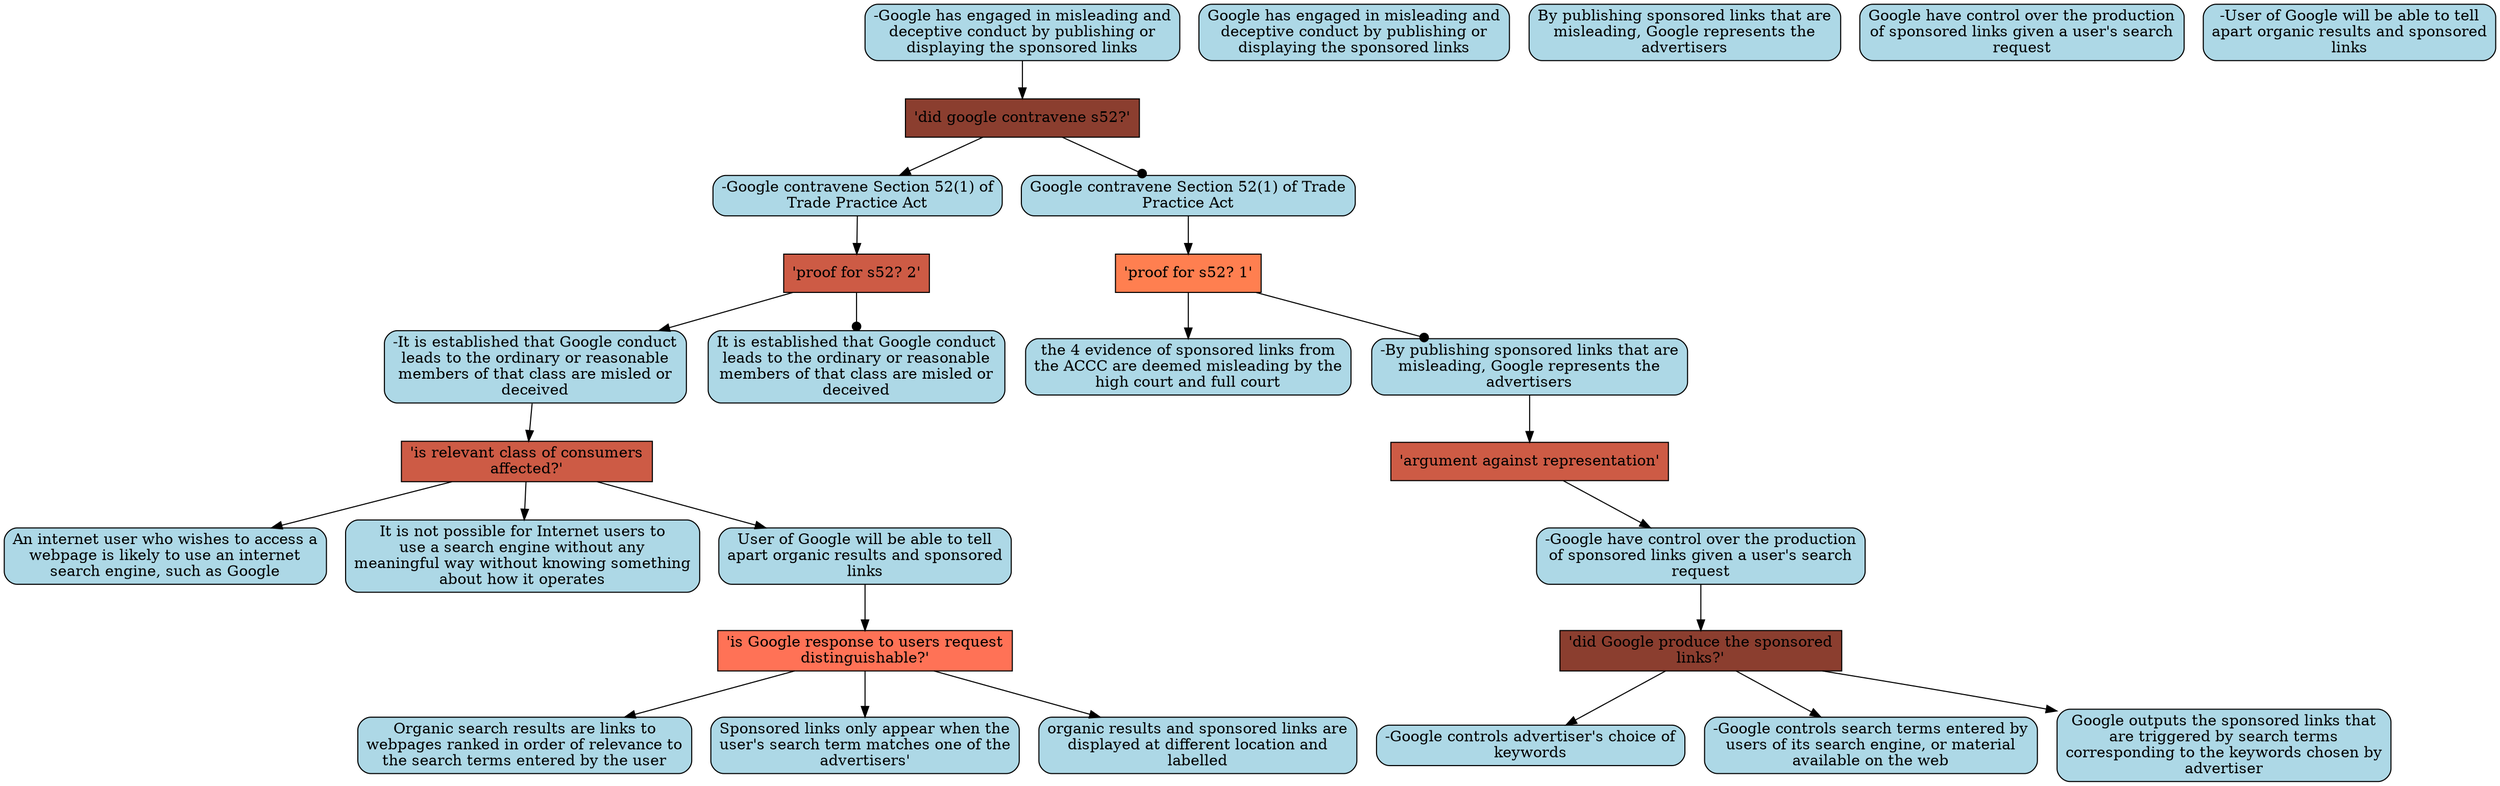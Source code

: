 digraph G{ 
"'did google contravene s52?'" [color="black", fillcolor="coral4",fixedsize=false, shape=box, style="filled"]; 
"-Google has engaged in misleading and\ndeceptive conduct by publishing or\ndisplaying the sponsored links" [color="black", fillcolor="lightblue", fixedsize=false,  shape="box", style="rounded,filled"]; 
"Google has engaged in misleading and\ndeceptive conduct by publishing or\ndisplaying the sponsored links" [color="black", fillcolor="lightblue", fixedsize=false,  shape="box", style="rounded,filled"]; 
"-Google contravene Section 52(1) of\nTrade Practice Act" [color="black", fillcolor="lightblue", fixedsize=false,  shape="box", style="rounded,filled"]; 
"Google contravene Section 52(1) of Trade\nPractice Act" [color="black", fillcolor="lightblue", fixedsize=false,  shape="box", style="rounded,filled"]; 
"'proof for s52? 1'" [color="black", fillcolor="coral",fixedsize=false, shape=box, style="filled"]; 
"the 4 evidence of sponsored links from\nthe ACCC are deemed misleading by the\nhigh court and full court" [color="black", fillcolor="lightblue", fixedsize=false,  shape="box", style="rounded,filled"]; 
"-By publishing sponsored links that are\nmisleading, Google represents the\nadvertisers" [color="black", fillcolor="lightblue", fixedsize=false,  shape="box", style="rounded,filled"]; 
"'argument against representation'" [color="black", fillcolor="coral3",fixedsize=false, shape=box, style="filled"]; 
"By publishing sponsored links that are\nmisleading, Google represents the\nadvertisers" [color="black", fillcolor="lightblue", fixedsize=false,  shape="box", style="rounded,filled"]; 
"-Google have control over the production\nof sponsored links given a user's search\nrequest" [color="black", fillcolor="lightblue", fixedsize=false,  shape="box", style="rounded,filled"]; 
"'did Google produce the sponsored\nlinks?'" [color="black", fillcolor="coral4",fixedsize=false, shape=box, style="filled"]; 
"Google have control over the production\nof sponsored links given a user's search\nrequest" [color="black", fillcolor="lightblue", fixedsize=false,  shape="box", style="rounded,filled"]; 
"-Google controls advertiser's choice of\nkeywords" [color="black", fillcolor="lightblue", fixedsize=false,  shape="box", style="rounded,filled"]; 
"-Google controls search terms entered by\nusers of its search engine, or material\navailable on the web" [color="black", fillcolor="lightblue", fixedsize=false,  shape="box", style="rounded,filled"]; 
"Google outputs the sponsored links that\nare triggered by search terms\ncorresponding to the keywords chosen by\nadvertiser" [color="black", fillcolor="lightblue", fixedsize=false,  shape="box", style="rounded,filled"]; 
"'proof for s52? 2'" [color="black", fillcolor="coral3",fixedsize=false, shape=box, style="filled"]; 
"-It is established that Google conduct\nleads to the ordinary or reasonable\nmembers of that class are misled or\ndeceived" [color="black", fillcolor="lightblue", fixedsize=false,  shape="box", style="rounded,filled"]; 
"It is established that Google conduct\nleads to the ordinary or reasonable\nmembers of that class are misled or\ndeceived" [color="black", fillcolor="lightblue", fixedsize=false,  shape="box", style="rounded,filled"]; 
"'is relevant class of consumers\naffected?'" [color="black", fillcolor="coral3",fixedsize=false, shape=box, style="filled"]; 
"An internet user who wishes to access a\nwebpage is likely to use an internet\nsearch engine, such as Google" [color="black", fillcolor="lightblue", fixedsize=false,  shape="box", style="rounded,filled"]; 
"It is not possible for Internet users to\nuse a search engine without any\nmeaningful way without knowing something\nabout how it operates" [color="black", fillcolor="lightblue", fixedsize=false,  shape="box", style="rounded,filled"]; 
"User of Google will be able to tell\napart organic results and sponsored\nlinks" [color="black", fillcolor="lightblue", fixedsize=false,  shape="box", style="rounded,filled"]; 
"'is Google response to users request\ndistinguishable?'" [color="black", fillcolor="coral1",fixedsize=false, shape=box, style="filled"]; 
"-User of Google will be able to tell\napart organic results and sponsored\nlinks" [color="black", fillcolor="lightblue", fixedsize=false,  shape="box", style="rounded,filled"]; 
"Organic search results are links to\nwebpages ranked in order of relevance to\nthe search terms entered by the user" [color="black", fillcolor="lightblue", fixedsize=false,  shape="box", style="rounded,filled"]; 
"Sponsored links only appear when the\nuser's search term matches one of the\nadvertisers'" [color="black", fillcolor="lightblue", fixedsize=false,  shape="box", style="rounded,filled"]; 
"organic results and sponsored links are\ndisplayed at different location and\nlabelled" [color="black", fillcolor="lightblue", fixedsize=false,  shape="box", style="rounded,filled"]; 
"-Google has engaged in misleading and\ndeceptive conduct by publishing or\ndisplaying the sponsored links" -> "'did google contravene s52?'" ; 
"'did google contravene s52?'" -> "-Google contravene Section 52(1) of\nTrade Practice Act" ; 
"'did google contravene s52?'" -> "Google contravene Section 52(1) of Trade\nPractice Act" [arrowhead=dot] ; 
"Google contravene Section 52(1) of Trade\nPractice Act" -> "'proof for s52? 1'" ; 
"'proof for s52? 1'" -> "the 4 evidence of sponsored links from\nthe ACCC are deemed misleading by the\nhigh court and full court" ; 
"'proof for s52? 1'" -> "-By publishing sponsored links that are\nmisleading, Google represents the\nadvertisers" [arrowhead=dot] ; 
"-By publishing sponsored links that are\nmisleading, Google represents the\nadvertisers" -> "'argument against representation'" ; 
"'argument against representation'" -> "-Google have control over the production\nof sponsored links given a user's search\nrequest" ; 
"-Google have control over the production\nof sponsored links given a user's search\nrequest" -> "'did Google produce the sponsored\nlinks?'" ; 
"'did Google produce the sponsored\nlinks?'" -> "-Google controls advertiser's choice of\nkeywords" ; 
"'did Google produce the sponsored\nlinks?'" -> "-Google controls search terms entered by\nusers of its search engine, or material\navailable on the web" ; 
"'did Google produce the sponsored\nlinks?'" -> "Google outputs the sponsored links that\nare triggered by search terms\ncorresponding to the keywords chosen by\nadvertiser" ; 
"-Google contravene Section 52(1) of\nTrade Practice Act" -> "'proof for s52? 2'" ; 
"'proof for s52? 2'" -> "-It is established that Google conduct\nleads to the ordinary or reasonable\nmembers of that class are misled or\ndeceived" ; 
"'proof for s52? 2'" -> "It is established that Google conduct\nleads to the ordinary or reasonable\nmembers of that class are misled or\ndeceived" [arrowhead=dot] ; 
"-It is established that Google conduct\nleads to the ordinary or reasonable\nmembers of that class are misled or\ndeceived" -> "'is relevant class of consumers\naffected?'" ; 
"'is relevant class of consumers\naffected?'" -> "An internet user who wishes to access a\nwebpage is likely to use an internet\nsearch engine, such as Google" ; 
"'is relevant class of consumers\naffected?'" -> "It is not possible for Internet users to\nuse a search engine without any\nmeaningful way without knowing something\nabout how it operates" ; 
"'is relevant class of consumers\naffected?'" -> "User of Google will be able to tell\napart organic results and sponsored\nlinks" ; 
"User of Google will be able to tell\napart organic results and sponsored\nlinks" -> "'is Google response to users request\ndistinguishable?'" ; 
"'is Google response to users request\ndistinguishable?'" -> "Organic search results are links to\nwebpages ranked in order of relevance to\nthe search terms entered by the user" ; 
"'is Google response to users request\ndistinguishable?'" -> "Sponsored links only appear when the\nuser's search term matches one of the\nadvertisers'" ; 
"'is Google response to users request\ndistinguishable?'" -> "organic results and sponsored links are\ndisplayed at different location and\nlabelled" ; 
}
